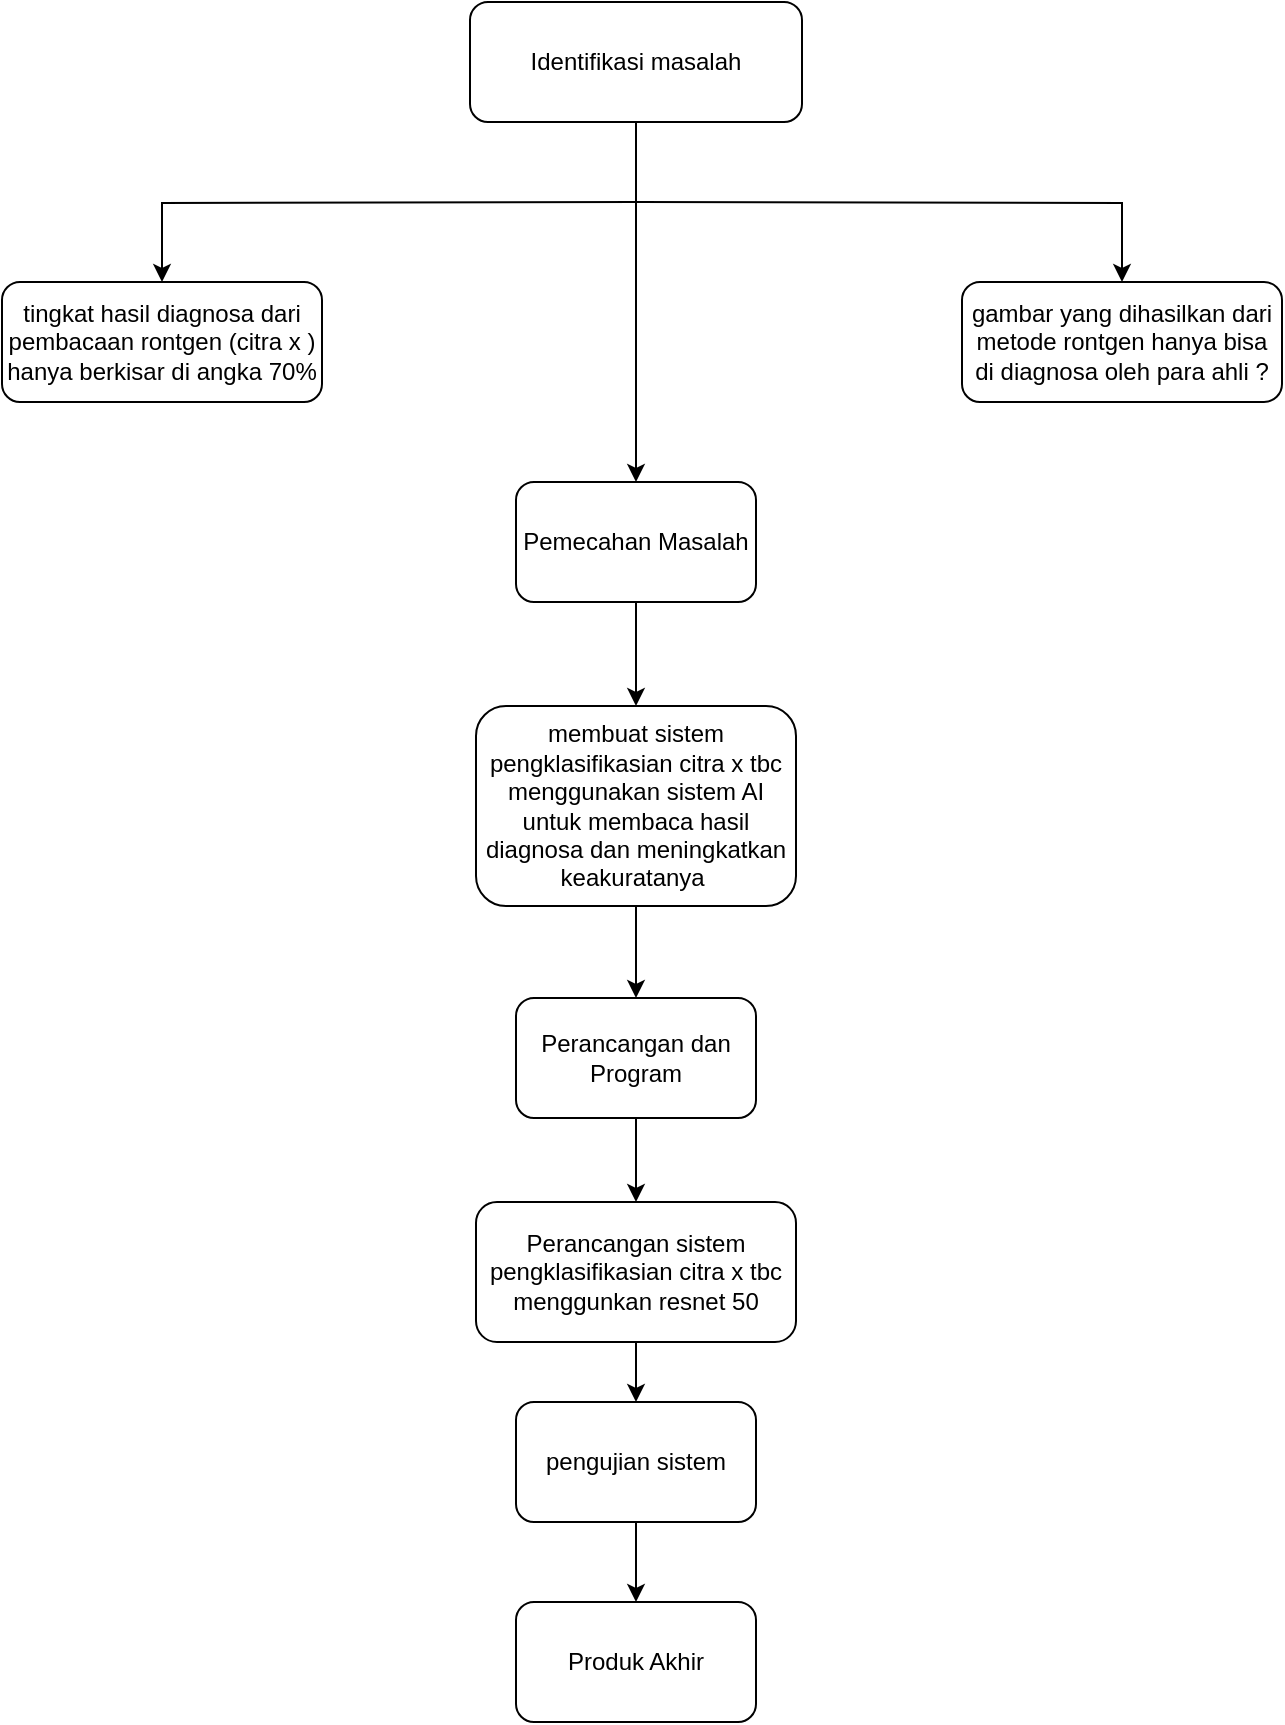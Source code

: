 <mxfile version="24.7.7">
  <diagram name="Halaman-1" id="-5ztadXRsHIS7kXBAtXC">
    <mxGraphModel dx="794" dy="446" grid="1" gridSize="10" guides="1" tooltips="1" connect="1" arrows="1" fold="1" page="1" pageScale="1" pageWidth="827" pageHeight="1169" math="0" shadow="0">
      <root>
        <mxCell id="0" />
        <mxCell id="1" parent="0" />
        <mxCell id="Y7VFLBMvF71k1pUnzPj1-4" style="edgeStyle=orthogonalEdgeStyle;rounded=0;orthogonalLoop=1;jettySize=auto;html=1;entryX=0.5;entryY=0;entryDx=0;entryDy=0;" edge="1" parent="1" source="Y7VFLBMvF71k1pUnzPj1-1" target="Y7VFLBMvF71k1pUnzPj1-3">
          <mxGeometry relative="1" as="geometry" />
        </mxCell>
        <mxCell id="Y7VFLBMvF71k1pUnzPj1-7" style="edgeStyle=orthogonalEdgeStyle;rounded=0;orthogonalLoop=1;jettySize=auto;html=1;entryX=0.5;entryY=0;entryDx=0;entryDy=0;" edge="1" parent="1" target="Y7VFLBMvF71k1pUnzPj1-5">
          <mxGeometry relative="1" as="geometry">
            <mxPoint x="437" y="180" as="sourcePoint" />
          </mxGeometry>
        </mxCell>
        <mxCell id="Y7VFLBMvF71k1pUnzPj1-8" style="edgeStyle=orthogonalEdgeStyle;rounded=0;orthogonalLoop=1;jettySize=auto;html=1;" edge="1" parent="1" target="Y7VFLBMvF71k1pUnzPj1-6">
          <mxGeometry relative="1" as="geometry">
            <mxPoint x="437" y="180" as="sourcePoint" />
          </mxGeometry>
        </mxCell>
        <mxCell id="Y7VFLBMvF71k1pUnzPj1-1" value="Identifikasi masalah" style="rounded=1;whiteSpace=wrap;html=1;" vertex="1" parent="1">
          <mxGeometry x="354" y="80" width="166" height="60" as="geometry" />
        </mxCell>
        <mxCell id="Y7VFLBMvF71k1pUnzPj1-10" style="edgeStyle=orthogonalEdgeStyle;rounded=0;orthogonalLoop=1;jettySize=auto;html=1;entryX=0.5;entryY=0;entryDx=0;entryDy=0;" edge="1" parent="1" source="Y7VFLBMvF71k1pUnzPj1-3" target="Y7VFLBMvF71k1pUnzPj1-9">
          <mxGeometry relative="1" as="geometry" />
        </mxCell>
        <mxCell id="Y7VFLBMvF71k1pUnzPj1-3" value="Pemecahan Masalah" style="rounded=1;whiteSpace=wrap;html=1;" vertex="1" parent="1">
          <mxGeometry x="377" y="320" width="120" height="60" as="geometry" />
        </mxCell>
        <mxCell id="Y7VFLBMvF71k1pUnzPj1-5" value="tingkat hasil diagnosa dari pembacaan rontgen (citra x ) hanya berkisar di angka 70%" style="rounded=1;whiteSpace=wrap;html=1;" vertex="1" parent="1">
          <mxGeometry x="120" y="220" width="160" height="60" as="geometry" />
        </mxCell>
        <mxCell id="Y7VFLBMvF71k1pUnzPj1-6" value="gambar yang dihasilkan dari metode rontgen hanya bisa di diagnosa oleh para ahli ?" style="rounded=1;whiteSpace=wrap;html=1;" vertex="1" parent="1">
          <mxGeometry x="600" y="220" width="160" height="60" as="geometry" />
        </mxCell>
        <mxCell id="Y7VFLBMvF71k1pUnzPj1-12" style="edgeStyle=orthogonalEdgeStyle;rounded=0;orthogonalLoop=1;jettySize=auto;html=1;entryX=0.5;entryY=0;entryDx=0;entryDy=0;" edge="1" parent="1" source="Y7VFLBMvF71k1pUnzPj1-9" target="Y7VFLBMvF71k1pUnzPj1-11">
          <mxGeometry relative="1" as="geometry" />
        </mxCell>
        <mxCell id="Y7VFLBMvF71k1pUnzPj1-9" value="membuat sistem pengklasifikasian citra x tbc menggunakan sistem AI untuk membaca hasil diagnosa dan meningkatkan keakuratanya&amp;nbsp;" style="rounded=1;whiteSpace=wrap;html=1;" vertex="1" parent="1">
          <mxGeometry x="357" y="432" width="160" height="100" as="geometry" />
        </mxCell>
        <mxCell id="Y7VFLBMvF71k1pUnzPj1-14" style="edgeStyle=orthogonalEdgeStyle;rounded=0;orthogonalLoop=1;jettySize=auto;html=1;entryX=0.5;entryY=0;entryDx=0;entryDy=0;" edge="1" parent="1" source="Y7VFLBMvF71k1pUnzPj1-11" target="Y7VFLBMvF71k1pUnzPj1-13">
          <mxGeometry relative="1" as="geometry" />
        </mxCell>
        <mxCell id="Y7VFLBMvF71k1pUnzPj1-11" value="Perancangan dan Program" style="rounded=1;whiteSpace=wrap;html=1;" vertex="1" parent="1">
          <mxGeometry x="377" y="578" width="120" height="60" as="geometry" />
        </mxCell>
        <mxCell id="Y7VFLBMvF71k1pUnzPj1-16" style="edgeStyle=orthogonalEdgeStyle;rounded=0;orthogonalLoop=1;jettySize=auto;html=1;entryX=0.5;entryY=0;entryDx=0;entryDy=0;" edge="1" parent="1" source="Y7VFLBMvF71k1pUnzPj1-13" target="Y7VFLBMvF71k1pUnzPj1-15">
          <mxGeometry relative="1" as="geometry" />
        </mxCell>
        <mxCell id="Y7VFLBMvF71k1pUnzPj1-13" value="Perancangan sistem pengklasifikasian citra x tbc menggunkan resnet 50" style="rounded=1;whiteSpace=wrap;html=1;" vertex="1" parent="1">
          <mxGeometry x="357" y="680" width="160" height="70" as="geometry" />
        </mxCell>
        <mxCell id="Y7VFLBMvF71k1pUnzPj1-18" value="" style="edgeStyle=orthogonalEdgeStyle;rounded=0;orthogonalLoop=1;jettySize=auto;html=1;" edge="1" parent="1" source="Y7VFLBMvF71k1pUnzPj1-15" target="Y7VFLBMvF71k1pUnzPj1-17">
          <mxGeometry relative="1" as="geometry" />
        </mxCell>
        <mxCell id="Y7VFLBMvF71k1pUnzPj1-15" value="pengujian sistem" style="rounded=1;whiteSpace=wrap;html=1;" vertex="1" parent="1">
          <mxGeometry x="377" y="780" width="120" height="60" as="geometry" />
        </mxCell>
        <mxCell id="Y7VFLBMvF71k1pUnzPj1-17" value="Produk Akhir" style="rounded=1;whiteSpace=wrap;html=1;" vertex="1" parent="1">
          <mxGeometry x="377" y="880" width="120" height="60" as="geometry" />
        </mxCell>
      </root>
    </mxGraphModel>
  </diagram>
</mxfile>
